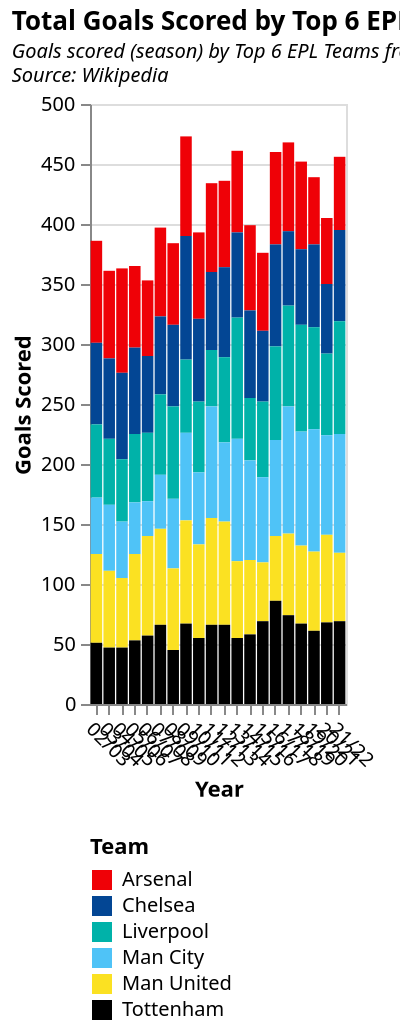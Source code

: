 {
  "$schema": "https://vega.github.io/schema/vega-lite/v5.json",
  "description": "A simple bar chart with embedded data.",
  "title": {
    "text": "Total Goals Scored by Top 6 EPL Clubs",
    "subtitle": [
      "Goals scored (season) by Top 6 EPL Teams from 2002-2022.",
      "Source: Wikipedia"
    ],
    "subtitleFontStyle": "italic",
    "subtitleFontSize": 10,
    "anchor": "start",
    "color": "black"
  },
  "height": 300,
  "width": "container",
  "data": {
    "values": [
      {
        "Team": "Arsenal",
        "Year": "02/03",
        "Goals Scored": 85
      },
      {
        "Team": "Arsenal",
        "Year": "03/04",
        "Goals Scored": 73
      },
      {
        "Team": "Arsenal",
        "Year": "04/05",
        "Goals Scored": 87
      },
      {
        "Team": "Arsenal",
        "Year": "05/06",
        "Goals Scored": 68
      },
      {
        "Team": "Arsenal",
        "Year": "06/07",
        "Goals Scored": 63
      },
      {
        "Team": "Arsenal",
        "Year": "07/08",
        "Goals Scored": 74
      },
      {
        "Team": "Arsenal",
        "Year": "08/09",
        "Goals Scored": 68
      },
      {
        "Team": "Arsenal",
        "Year": "09/10",
        "Goals Scored": 83
      },
      {
        "Team": "Arsenal",
        "Year": "10/11",
        "Goals Scored": 72
      },
      {
        "Team": "Arsenal",
        "Year": "11/12",
        "Goals Scored": 74
      },
      {
        "Team": "Arsenal",
        "Year": "12/13",
        "Goals Scored": 72
      },
      {
        "Team": "Arsenal",
        "Year": "13/14",
        "Goals Scored": 68
      },
      {
        "Team": "Arsenal",
        "Year": "14/15",
        "Goals Scored": 71
      },
      {
        "Team": "Arsenal",
        "Year": "15/16",
        "Goals Scored": 65
      },
      {
        "Team": "Arsenal",
        "Year": "16/17",
        "Goals Scored": 77
      },
      {
        "Team": "Arsenal",
        "Year": "17/18",
        "Goals Scored": 74
      },
      {
        "Team": "Arsenal",
        "Year": "18/19",
        "Goals Scored": 73
      },
      {
        "Team": "Arsenal",
        "Year": "19/20",
        "Goals Scored": 56
      },
      {
        "Team": "Arsenal",
        "Year": "20/21",
        "Goals Scored": 55
      },
      {
        "Team": "Arsenal",
        "Year": "21/22",
        "Goals Scored": 61
      },
      {
        "Team": "Chelsea",
        "Year": "02/03",
        "Goals Scored": 68
      },
      {
        "Team": "Chelsea",
        "Year": "03/04",
        "Goals Scored": 67
      },
      {
        "Team": "Chelsea",
        "Year": "04/05",
        "Goals Scored": 72
      },
      {
        "Team": "Chelsea",
        "Year": "05/06",
        "Goals Scored": 72
      },
      {
        "Team": "Chelsea",
        "Year": "06/07",
        "Goals Scored": 64
      },
      {
        "Team": "Chelsea",
        "Year": "07/08",
        "Goals Scored": 65
      },
      {
        "Team": "Chelsea",
        "Year": "08/09",
        "Goals Scored": 68
      },
      {
        "Team": "Chelsea",
        "Year": "09/10",
        "Goals Scored": 103
      },
      {
        "Team": "Chelsea",
        "Year": "10/11",
        "Goals Scored": 69
      },
      {
        "Team": "Chelsea",
        "Year": "11/12",
        "Goals Scored": 65
      },
      {
        "Team": "Chelsea",
        "Year": "12/13",
        "Goals Scored": 75
      },
      {
        "Team": "Chelsea",
        "Year": "13/14",
        "Goals Scored": 71
      },
      {
        "Team": "Chelsea",
        "Year": "14/15",
        "Goals Scored": 73
      },
      {
        "Team": "Chelsea",
        "Year": "15/16",
        "Goals Scored": 59
      },
      {
        "Team": "Chelsea",
        "Year": "16/17",
        "Goals Scored": 85
      },
      {
        "Team": "Chelsea",
        "Year": "17/18",
        "Goals Scored": 62
      },
      {
        "Team": "Chelsea",
        "Year": "18/19",
        "Goals Scored": 63
      },
      {
        "Team": "Chelsea",
        "Year": "19/20",
        "Goals Scored": 69
      },
      {
        "Team": "Chelsea",
        "Year": "20/21",
        "Goals Scored": 58
      },
      {
        "Team": "Chelsea",
        "Year": "21/22",
        "Goals Scored": 76
      },
      {
        "Team": "Liverpool",
        "Year": "02/03",
        "Goals Scored": 61
      },
      {
        "Team": "Liverpool",
        "Year": "03/04",
        "Goals Scored": 55
      },
      {
        "Team": "Liverpool",
        "Year": "04/05",
        "Goals Scored": 52
      },
      {
        "Team": "Liverpool",
        "Year": "05/06",
        "Goals Scored": 57
      },
      {
        "Team": "Liverpool",
        "Year": "06/07",
        "Goals Scored": 57
      },
      {
        "Team": "Liverpool",
        "Year": "07/08",
        "Goals Scored": 67
      },
      {
        "Team": "Liverpool",
        "Year": "08/09",
        "Goals Scored": 77
      },
      {
        "Team": "Liverpool",
        "Year": "09/10",
        "Goals Scored": 61
      },
      {
        "Team": "Liverpool",
        "Year": "10/11",
        "Goals Scored": 59
      },
      {
        "Team": "Liverpool",
        "Year": "11/12",
        "Goals Scored": 47
      },
      {
        "Team": "Liverpool",
        "Year": "12/13",
        "Goals Scored": 71
      },
      {
        "Team": "Liverpool",
        "Year": "13/14",
        "Goals Scored": 101
      },
      {
        "Team": "Liverpool",
        "Year": "14/15",
        "Goals Scored": 52
      },
      {
        "Team": "Liverpool",
        "Year": "15/16",
        "Goals Scored": 63
      },
      {
        "Team": "Liverpool",
        "Year": "16/17",
        "Goals Scored": 78
      },
      {
        "Team": "Liverpool",
        "Year": "17/18",
        "Goals Scored": 84
      },
      {
        "Team": "Liverpool",
        "Year": "18/19",
        "Goals Scored": 89
      },
      {
        "Team": "Liverpool",
        "Year": "19/20",
        "Goals Scored": 85
      },
      {
        "Team": "Liverpool",
        "Year": "20/21",
        "Goals Scored": 68
      },
      {
        "Team": "Liverpool",
        "Year": "21/22",
        "Goals Scored": 94
      },
      {
        "Team": "Man City",
        "Year": "02/03",
        "Goals Scored": 47
      },
      {
        "Team": "Man City",
        "Year": "03/04",
        "Goals Scored": 55
      },
      {
        "Team": "Man City",
        "Year": "04/05",
        "Goals Scored": 47
      },
      {
        "Team": "Man City",
        "Year": "05/06",
        "Goals Scored": 43
      },
      {
        "Team": "Man City",
        "Year": "06/07",
        "Goals Scored": 29
      },
      {
        "Team": "Man City",
        "Year": "07/08",
        "Goals Scored": 45
      },
      {
        "Team": "Man City",
        "Year": "08/09",
        "Goals Scored": 58
      },
      {
        "Team": "Man City",
        "Year": "09/10",
        "Goals Scored": 73
      },
      {
        "Team": "Man City",
        "Year": "10/11",
        "Goals Scored": 60
      },
      {
        "Team": "Man City",
        "Year": "11/12",
        "Goals Scored": 93
      },
      {
        "Team": "Man City",
        "Year": "12/13",
        "Goals Scored": 66
      },
      {
        "Team": "Man City",
        "Year": "13/14",
        "Goals Scored": 102
      },
      {
        "Team": "Man City",
        "Year": "14/15",
        "Goals Scored": 83
      },
      {
        "Team": "Man City",
        "Year": "15/16",
        "Goals Scored": 71
      },
      {
        "Team": "Man City",
        "Year": "16/17",
        "Goals Scored": 80
      },
      {
        "Team": "Man City",
        "Year": "17/18",
        "Goals Scored": 106
      },
      {
        "Team": "Man City",
        "Year": "18/19",
        "Goals Scored": 95
      },
      {
        "Team": "Man City",
        "Year": "19/20",
        "Goals Scored": 102
      },
      {
        "Team": "Man City",
        "Year": "20/21",
        "Goals Scored": 83
      },
      {
        "Team": "Man City",
        "Year": "21/22",
        "Goals Scored": 99
      },
      {
        "Team": "Man United",
        "Year": "02/03",
        "Goals Scored": 74
      },
      {
        "Team": "Man United",
        "Year": "03/04",
        "Goals Scored": 64
      },
      {
        "Team": "Man United",
        "Year": "04/05",
        "Goals Scored": 58
      },
      {
        "Team": "Man United",
        "Year": "05/06",
        "Goals Scored": 72
      },
      {
        "Team": "Man United",
        "Year": "06/07",
        "Goals Scored": 83
      },
      {
        "Team": "Man United",
        "Year": "07/08",
        "Goals Scored": 80
      },
      {
        "Team": "Man United",
        "Year": "08/09",
        "Goals Scored": 68
      },
      {
        "Team": "Man United",
        "Year": "09/10",
        "Goals Scored": 86
      },
      {
        "Team": "Man United",
        "Year": "10/11",
        "Goals Scored": 78
      },
      {
        "Team": "Man United",
        "Year": "11/12",
        "Goals Scored": 89
      },
      {
        "Team": "Man United",
        "Year": "12/13",
        "Goals Scored": 86
      },
      {
        "Team": "Man United",
        "Year": "13/14",
        "Goals Scored": 64
      },
      {
        "Team": "Man United",
        "Year": "14/15",
        "Goals Scored": 62
      },
      {
        "Team": "Man United",
        "Year": "15/16",
        "Goals Scored": 49
      },
      {
        "Team": "Man United",
        "Year": "16/17",
        "Goals Scored": 54
      },
      {
        "Team": "Man United",
        "Year": "17/18",
        "Goals Scored": 68
      },
      {
        "Team": "Man United",
        "Year": "18/19",
        "Goals Scored": 65
      },
      {
        "Team": "Man United",
        "Year": "19/20",
        "Goals Scored": 66
      },
      {
        "Team": "Man United",
        "Year": "20/21",
        "Goals Scored": 73
      },
      {
        "Team": "Man United",
        "Year": "21/22",
        "Goals Scored": 57
      },
      {
        "Team": "Tottenham",
        "Year": "02/03",
        "Goals Scored": 51
      },
      {
        "Team": "Tottenham",
        "Year": "03/04",
        "Goals Scored": 47
      },
      {
        "Team": "Tottenham",
        "Year": "04/05",
        "Goals Scored": 47
      },
      {
        "Team": "Tottenham",
        "Year": "05/06",
        "Goals Scored": 53
      },
      {
        "Team": "Tottenham",
        "Year": "06/07",
        "Goals Scored": 57
      },
      {
        "Team": "Tottenham",
        "Year": "07/08",
        "Goals Scored": 66
      },
      {
        "Team": "Tottenham",
        "Year": "08/09",
        "Goals Scored": 45
      },
      {
        "Team": "Tottenham",
        "Year": "09/10",
        "Goals Scored": 67
      },
      {
        "Team": "Tottenham",
        "Year": "10/11",
        "Goals Scored": 55
      },
      {
        "Team": "Tottenham",
        "Year": "11/12",
        "Goals Scored": 66
      },
      {
        "Team": "Tottenham",
        "Year": "12/13",
        "Goals Scored": 66
      },
      {
        "Team": "Tottenham",
        "Year": "13/14",
        "Goals Scored": 55
      },
      {
        "Team": "Tottenham",
        "Year": "14/15",
        "Goals Scored": 58
      },
      {
        "Team": "Tottenham",
        "Year": "15/16",
        "Goals Scored": 69
      },
      {
        "Team": "Tottenham",
        "Year": "16/17",
        "Goals Scored": 86
      },
      {
        "Team": "Tottenham",
        "Year": "17/18",
        "Goals Scored": 74
      },
      {
        "Team": "Tottenham",
        "Year": "18/19",
        "Goals Scored": 67
      },
      {
        "Team": "Tottenham",
        "Year": "19/20",
        "Goals Scored": 61
      },
      {
        "Team": "Tottenham",
        "Year": "20/21",
        "Goals Scored": 68
      },
      {
        "Team": "Tottenham",
        "Year": "21/22",
        "Goals Scored": 69
      }
    ]
  },
  "mark": "bar",
  "encoding": {
    "x": {
      "field": "Year",
      "type": "nominal",
      "axis": {
        "labelAngle": 45
      }
    },
    "y": {
      "field": "Goals Scored",
      "type": "quantitative"
    },
    "tooltip": [
      {
        "field": "Year",
        "type": "nominal",
        "title": "Year"
      },
      {
        "field": "Goals Scored",
        "type": "quantitative",
        "title": "Goals Scored"
      },
      {
        "field": "Team",
        "type": "ordinal",
        "title": "Team"
      }
    ],
    "color": {
      "field": "Team",
      "scale": {
        "range": [
          "#EF0107",
          "#034694",
          "#00B2A9",
          "#4fc3f7",
          "#FBE122",
          "black"
        ]
      },
      "title": "Team",
      "legend": {
        "orient": "bottom",
        "columns": 1,
        "fillColor": "#FfFfFf"
      }
    }
  }
}